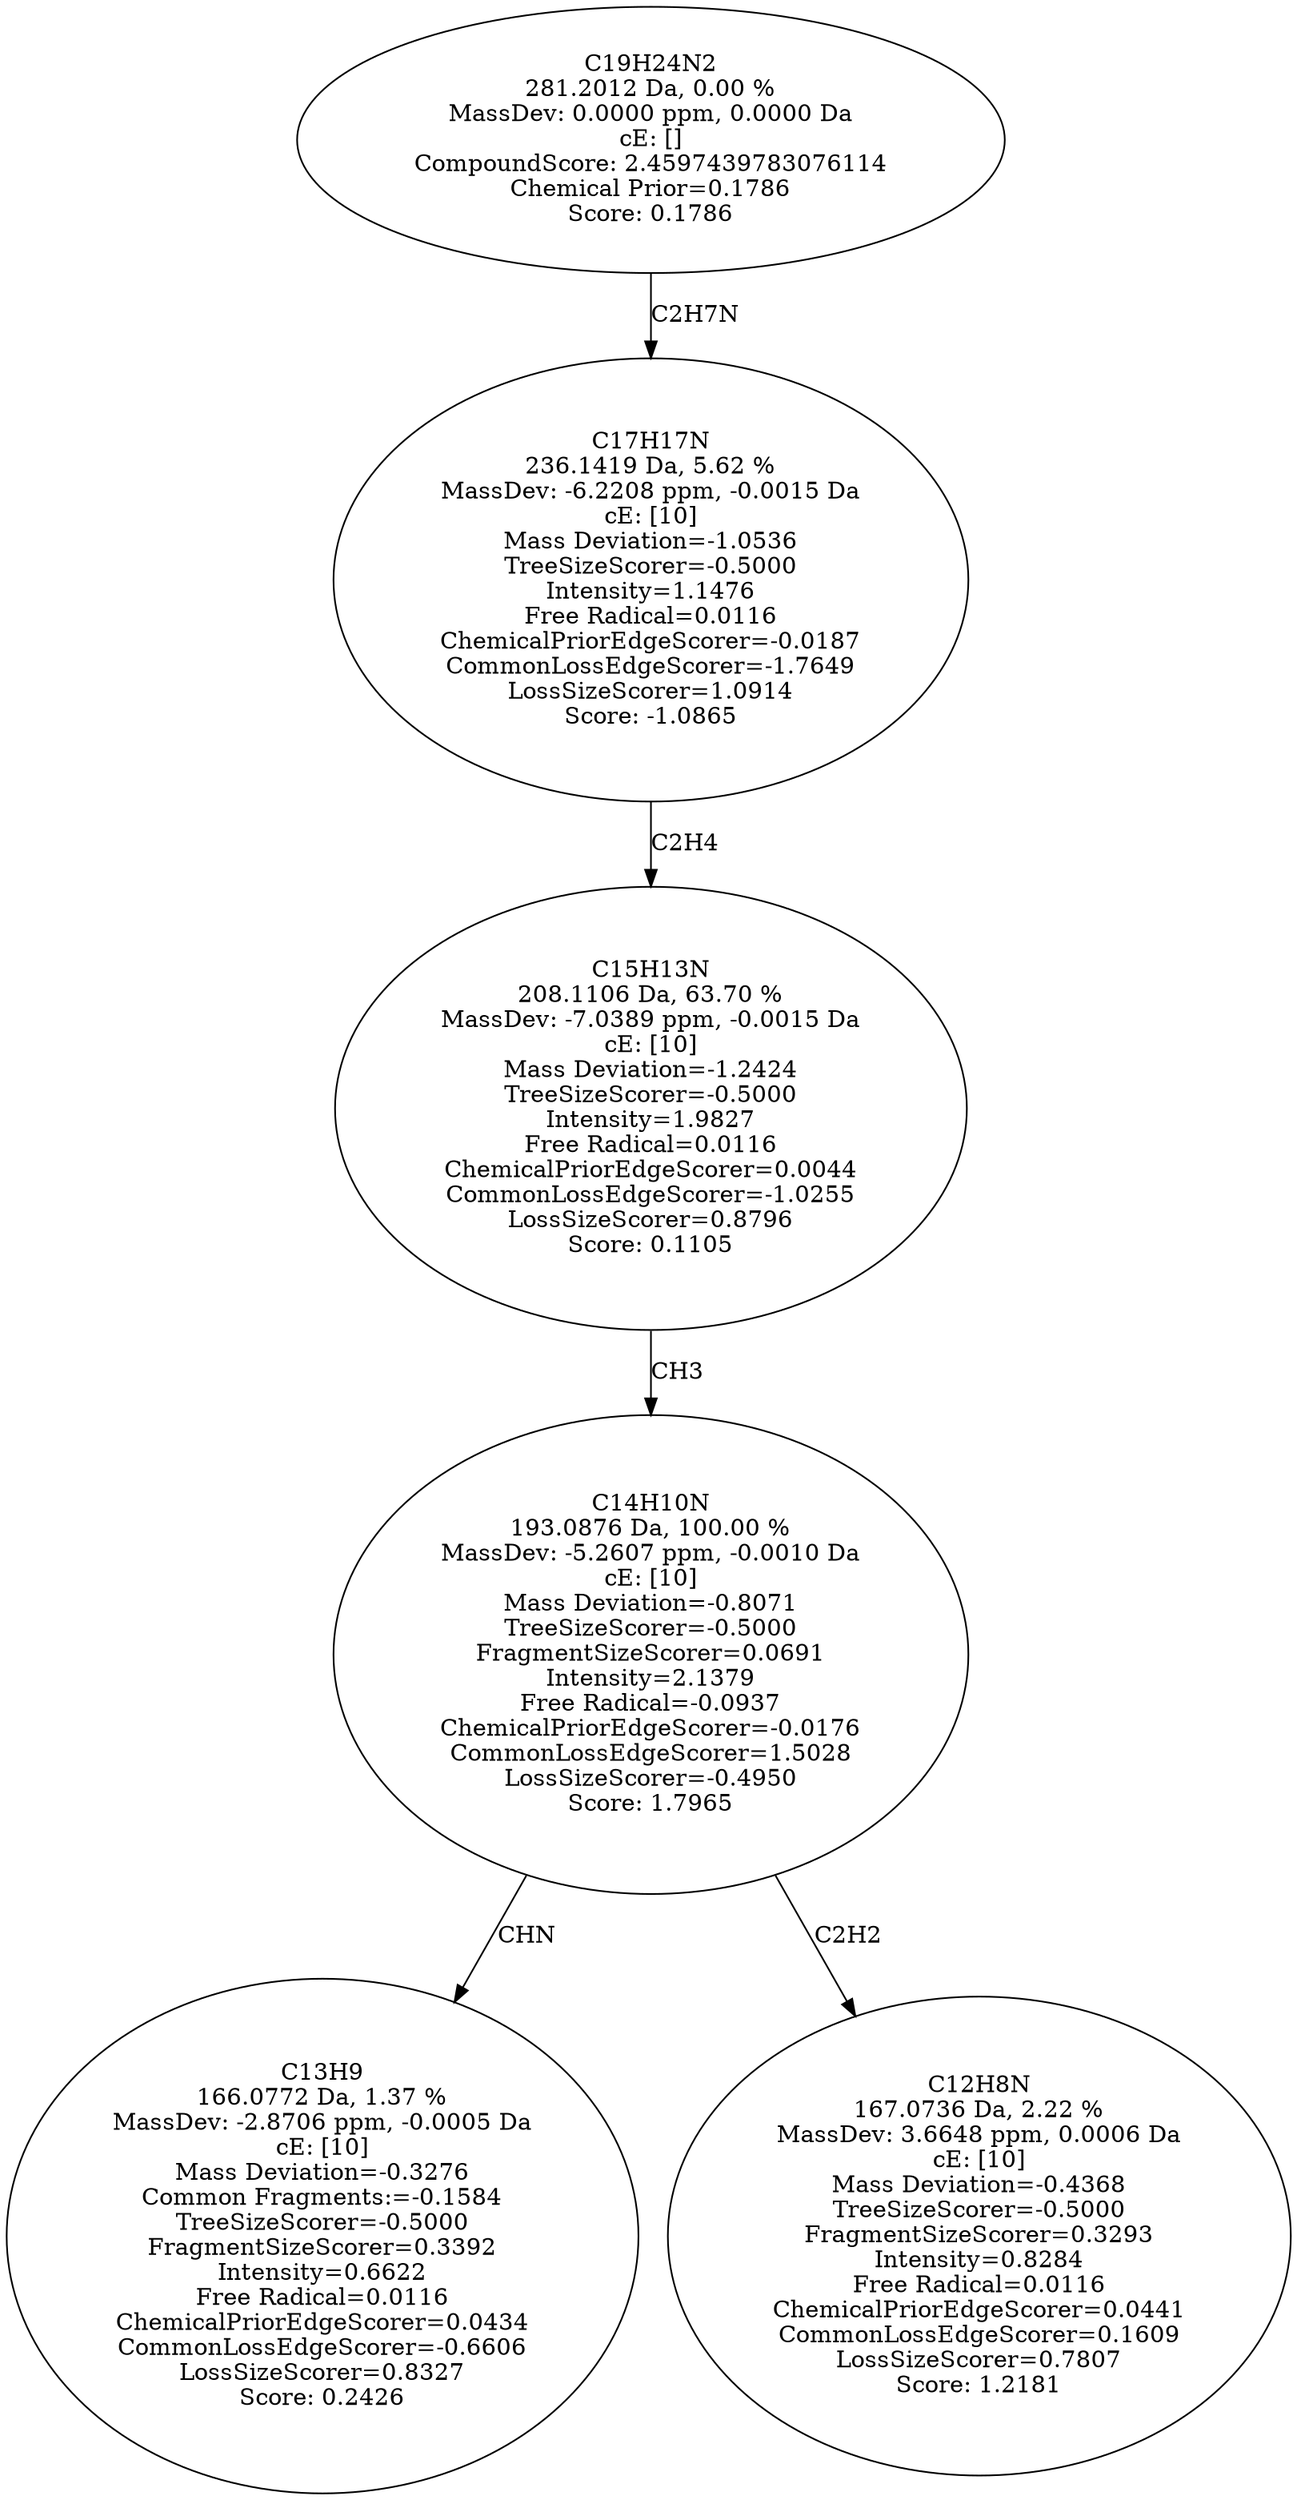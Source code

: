 strict digraph {
v1 [label="C13H9\n166.0772 Da, 1.37 %\nMassDev: -2.8706 ppm, -0.0005 Da\ncE: [10]\nMass Deviation=-0.3276\nCommon Fragments:=-0.1584\nTreeSizeScorer=-0.5000\nFragmentSizeScorer=0.3392\nIntensity=0.6622\nFree Radical=0.0116\nChemicalPriorEdgeScorer=0.0434\nCommonLossEdgeScorer=-0.6606\nLossSizeScorer=0.8327\nScore: 0.2426"];
v2 [label="C12H8N\n167.0736 Da, 2.22 %\nMassDev: 3.6648 ppm, 0.0006 Da\ncE: [10]\nMass Deviation=-0.4368\nTreeSizeScorer=-0.5000\nFragmentSizeScorer=0.3293\nIntensity=0.8284\nFree Radical=0.0116\nChemicalPriorEdgeScorer=0.0441\nCommonLossEdgeScorer=0.1609\nLossSizeScorer=0.7807\nScore: 1.2181"];
v3 [label="C14H10N\n193.0876 Da, 100.00 %\nMassDev: -5.2607 ppm, -0.0010 Da\ncE: [10]\nMass Deviation=-0.8071\nTreeSizeScorer=-0.5000\nFragmentSizeScorer=0.0691\nIntensity=2.1379\nFree Radical=-0.0937\nChemicalPriorEdgeScorer=-0.0176\nCommonLossEdgeScorer=1.5028\nLossSizeScorer=-0.4950\nScore: 1.7965"];
v4 [label="C15H13N\n208.1106 Da, 63.70 %\nMassDev: -7.0389 ppm, -0.0015 Da\ncE: [10]\nMass Deviation=-1.2424\nTreeSizeScorer=-0.5000\nIntensity=1.9827\nFree Radical=0.0116\nChemicalPriorEdgeScorer=0.0044\nCommonLossEdgeScorer=-1.0255\nLossSizeScorer=0.8796\nScore: 0.1105"];
v5 [label="C17H17N\n236.1419 Da, 5.62 %\nMassDev: -6.2208 ppm, -0.0015 Da\ncE: [10]\nMass Deviation=-1.0536\nTreeSizeScorer=-0.5000\nIntensity=1.1476\nFree Radical=0.0116\nChemicalPriorEdgeScorer=-0.0187\nCommonLossEdgeScorer=-1.7649\nLossSizeScorer=1.0914\nScore: -1.0865"];
v6 [label="C19H24N2\n281.2012 Da, 0.00 %\nMassDev: 0.0000 ppm, 0.0000 Da\ncE: []\nCompoundScore: 2.4597439783076114\nChemical Prior=0.1786\nScore: 0.1786"];
v3 -> v1 [label="CHN"];
v3 -> v2 [label="C2H2"];
v4 -> v3 [label="CH3"];
v5 -> v4 [label="C2H4"];
v6 -> v5 [label="C2H7N"];
}